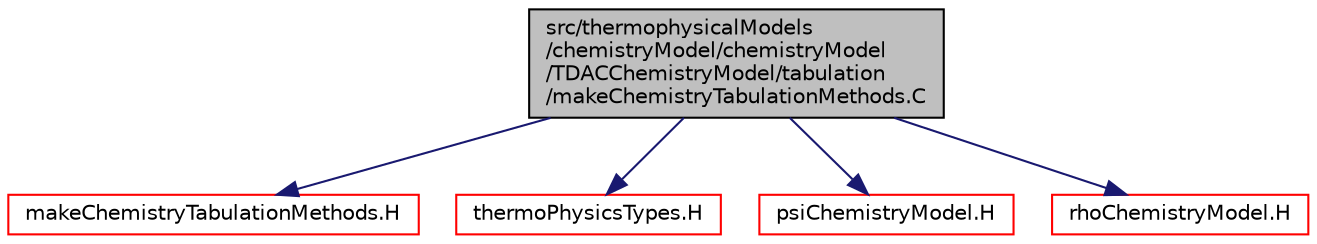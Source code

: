 digraph "src/thermophysicalModels/chemistryModel/chemistryModel/TDACChemistryModel/tabulation/makeChemistryTabulationMethods.C"
{
  bgcolor="transparent";
  edge [fontname="Helvetica",fontsize="10",labelfontname="Helvetica",labelfontsize="10"];
  node [fontname="Helvetica",fontsize="10",shape=record];
  Node0 [label="src/thermophysicalModels\l/chemistryModel/chemistryModel\l/TDACChemistryModel/tabulation\l/makeChemistryTabulationMethods.C",height=0.2,width=0.4,color="black", fillcolor="grey75", style="filled", fontcolor="black"];
  Node0 -> Node1 [color="midnightblue",fontsize="10",style="solid",fontname="Helvetica"];
  Node1 [label="makeChemistryTabulationMethods.H",height=0.2,width=0.4,color="red",URL="$a15941.html"];
  Node0 -> Node126 [color="midnightblue",fontsize="10",style="solid",fontname="Helvetica"];
  Node126 [label="thermoPhysicsTypes.H",height=0.2,width=0.4,color="red",URL="$a16931.html",tooltip="Type definitions for thermo-physics models. "];
  Node0 -> Node161 [color="midnightblue",fontsize="10",style="solid",fontname="Helvetica"];
  Node161 [label="psiChemistryModel.H",height=0.2,width=0.4,color="red",URL="$a15818.html"];
  Node0 -> Node367 [color="midnightblue",fontsize="10",style="solid",fontname="Helvetica"];
  Node367 [label="rhoChemistryModel.H",height=0.2,width=0.4,color="red",URL="$a15830.html"];
}
